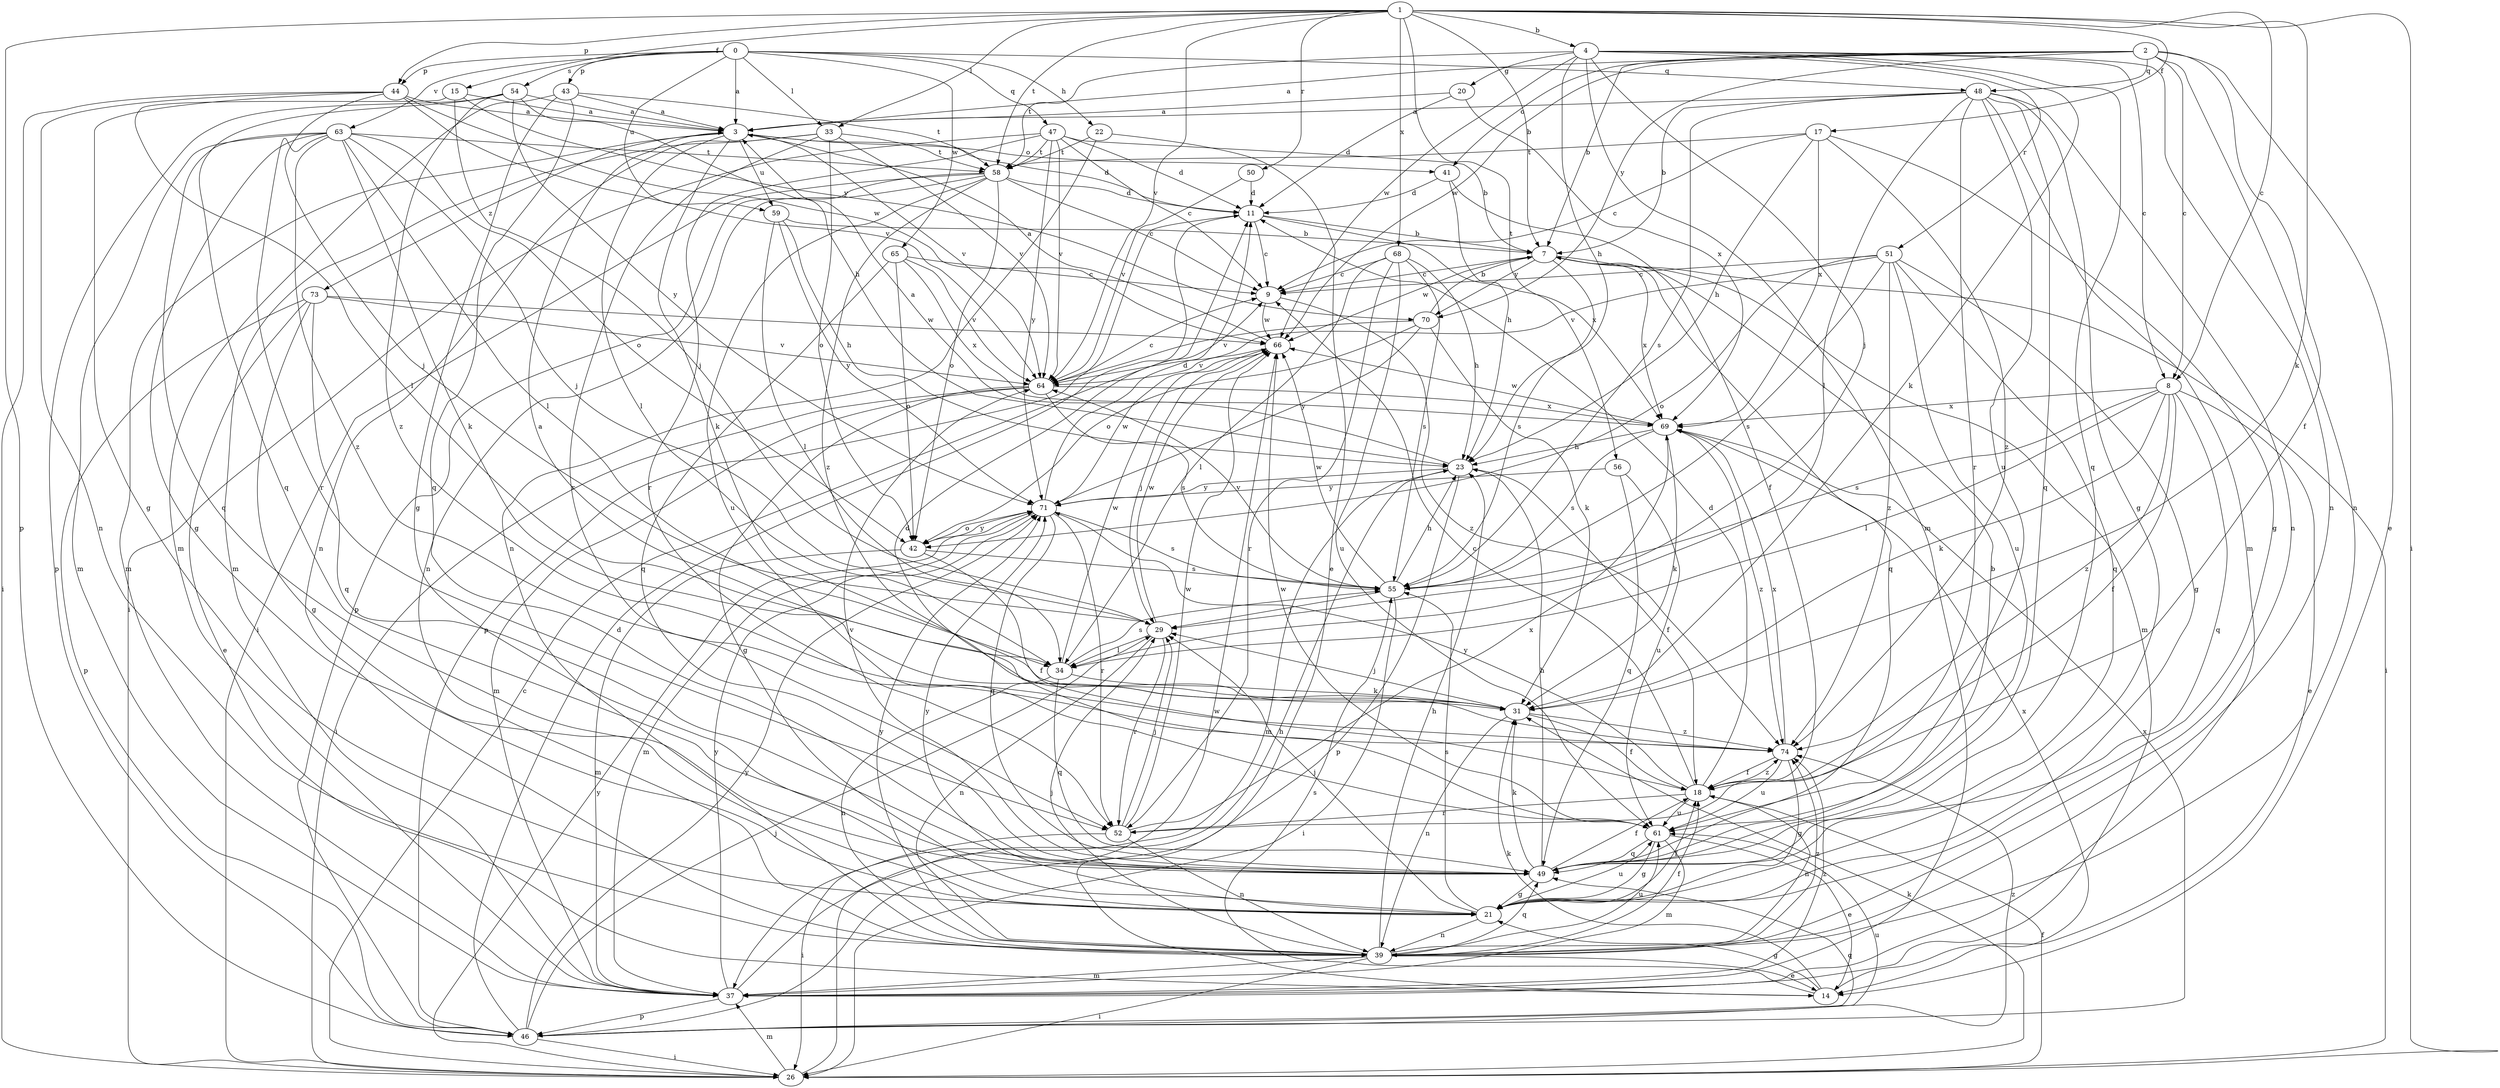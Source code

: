 strict digraph  {
0;
1;
2;
3;
4;
7;
8;
9;
11;
14;
15;
17;
18;
20;
21;
22;
23;
26;
29;
31;
33;
34;
37;
39;
41;
42;
43;
44;
46;
47;
48;
49;
50;
51;
52;
54;
55;
56;
58;
59;
61;
63;
64;
65;
66;
68;
69;
70;
71;
73;
74;
0 -> 3  [label=a];
0 -> 22  [label=h];
0 -> 33  [label=l];
0 -> 43  [label=p];
0 -> 44  [label=p];
0 -> 47  [label=q];
0 -> 48  [label=q];
0 -> 54  [label=s];
0 -> 59  [label=u];
0 -> 63  [label=v];
0 -> 65  [label=w];
1 -> 4  [label=b];
1 -> 7  [label=b];
1 -> 8  [label=c];
1 -> 15  [label=f];
1 -> 17  [label=f];
1 -> 26  [label=i];
1 -> 31  [label=k];
1 -> 33  [label=l];
1 -> 44  [label=p];
1 -> 46  [label=p];
1 -> 50  [label=r];
1 -> 56  [label=t];
1 -> 58  [label=t];
1 -> 64  [label=v];
1 -> 68  [label=x];
2 -> 3  [label=a];
2 -> 7  [label=b];
2 -> 8  [label=c];
2 -> 14  [label=e];
2 -> 18  [label=f];
2 -> 39  [label=n];
2 -> 41  [label=o];
2 -> 48  [label=q];
2 -> 66  [label=w];
2 -> 70  [label=y];
3 -> 11  [label=d];
3 -> 31  [label=k];
3 -> 34  [label=l];
3 -> 37  [label=m];
3 -> 41  [label=o];
3 -> 59  [label=u];
3 -> 64  [label=v];
3 -> 73  [label=z];
4 -> 8  [label=c];
4 -> 20  [label=g];
4 -> 23  [label=h];
4 -> 29  [label=j];
4 -> 31  [label=k];
4 -> 37  [label=m];
4 -> 39  [label=n];
4 -> 49  [label=q];
4 -> 51  [label=r];
4 -> 58  [label=t];
4 -> 66  [label=w];
7 -> 9  [label=c];
7 -> 26  [label=i];
7 -> 37  [label=m];
7 -> 49  [label=q];
7 -> 55  [label=s];
7 -> 66  [label=w];
7 -> 69  [label=x];
7 -> 70  [label=y];
8 -> 14  [label=e];
8 -> 18  [label=f];
8 -> 31  [label=k];
8 -> 34  [label=l];
8 -> 49  [label=q];
8 -> 55  [label=s];
8 -> 69  [label=x];
8 -> 74  [label=z];
9 -> 66  [label=w];
9 -> 74  [label=z];
11 -> 7  [label=b];
11 -> 9  [label=c];
11 -> 46  [label=p];
11 -> 69  [label=x];
14 -> 21  [label=g];
14 -> 31  [label=k];
14 -> 55  [label=s];
14 -> 69  [label=x];
15 -> 3  [label=a];
15 -> 29  [label=j];
15 -> 34  [label=l];
15 -> 70  [label=y];
17 -> 9  [label=c];
17 -> 21  [label=g];
17 -> 23  [label=h];
17 -> 58  [label=t];
17 -> 69  [label=x];
17 -> 74  [label=z];
18 -> 9  [label=c];
18 -> 11  [label=d];
18 -> 39  [label=n];
18 -> 52  [label=r];
18 -> 61  [label=u];
18 -> 71  [label=y];
18 -> 74  [label=z];
20 -> 3  [label=a];
20 -> 11  [label=d];
20 -> 69  [label=x];
21 -> 18  [label=f];
21 -> 29  [label=j];
21 -> 39  [label=n];
21 -> 55  [label=s];
21 -> 61  [label=u];
21 -> 71  [label=y];
22 -> 14  [label=e];
22 -> 39  [label=n];
22 -> 58  [label=t];
23 -> 3  [label=a];
23 -> 18  [label=f];
23 -> 37  [label=m];
23 -> 46  [label=p];
23 -> 71  [label=y];
26 -> 9  [label=c];
26 -> 18  [label=f];
26 -> 31  [label=k];
26 -> 37  [label=m];
26 -> 66  [label=w];
26 -> 71  [label=y];
29 -> 34  [label=l];
29 -> 39  [label=n];
29 -> 52  [label=r];
29 -> 66  [label=w];
31 -> 3  [label=a];
31 -> 18  [label=f];
31 -> 29  [label=j];
31 -> 39  [label=n];
31 -> 74  [label=z];
33 -> 37  [label=m];
33 -> 39  [label=n];
33 -> 42  [label=o];
33 -> 52  [label=r];
33 -> 58  [label=t];
33 -> 64  [label=v];
34 -> 31  [label=k];
34 -> 39  [label=n];
34 -> 49  [label=q];
34 -> 55  [label=s];
34 -> 66  [label=w];
37 -> 23  [label=h];
37 -> 46  [label=p];
37 -> 71  [label=y];
37 -> 74  [label=z];
39 -> 14  [label=e];
39 -> 18  [label=f];
39 -> 23  [label=h];
39 -> 26  [label=i];
39 -> 29  [label=j];
39 -> 37  [label=m];
39 -> 49  [label=q];
39 -> 61  [label=u];
39 -> 71  [label=y];
39 -> 74  [label=z];
41 -> 11  [label=d];
41 -> 18  [label=f];
41 -> 23  [label=h];
42 -> 18  [label=f];
42 -> 37  [label=m];
42 -> 55  [label=s];
42 -> 71  [label=y];
43 -> 3  [label=a];
43 -> 21  [label=g];
43 -> 37  [label=m];
43 -> 49  [label=q];
43 -> 58  [label=t];
44 -> 3  [label=a];
44 -> 21  [label=g];
44 -> 26  [label=i];
44 -> 29  [label=j];
44 -> 39  [label=n];
44 -> 64  [label=v];
44 -> 66  [label=w];
46 -> 11  [label=d];
46 -> 26  [label=i];
46 -> 29  [label=j];
46 -> 49  [label=q];
46 -> 61  [label=u];
46 -> 69  [label=x];
46 -> 71  [label=y];
46 -> 74  [label=z];
47 -> 7  [label=b];
47 -> 9  [label=c];
47 -> 11  [label=d];
47 -> 26  [label=i];
47 -> 52  [label=r];
47 -> 58  [label=t];
47 -> 64  [label=v];
47 -> 71  [label=y];
48 -> 3  [label=a];
48 -> 7  [label=b];
48 -> 21  [label=g];
48 -> 34  [label=l];
48 -> 37  [label=m];
48 -> 39  [label=n];
48 -> 49  [label=q];
48 -> 52  [label=r];
48 -> 55  [label=s];
48 -> 61  [label=u];
49 -> 7  [label=b];
49 -> 18  [label=f];
49 -> 21  [label=g];
49 -> 23  [label=h];
49 -> 31  [label=k];
49 -> 64  [label=v];
50 -> 11  [label=d];
50 -> 64  [label=v];
51 -> 9  [label=c];
51 -> 21  [label=g];
51 -> 42  [label=o];
51 -> 49  [label=q];
51 -> 55  [label=s];
51 -> 61  [label=u];
51 -> 64  [label=v];
51 -> 74  [label=z];
52 -> 26  [label=i];
52 -> 29  [label=j];
52 -> 39  [label=n];
52 -> 66  [label=w];
52 -> 69  [label=x];
54 -> 3  [label=a];
54 -> 23  [label=h];
54 -> 46  [label=p];
54 -> 49  [label=q];
54 -> 71  [label=y];
54 -> 74  [label=z];
55 -> 23  [label=h];
55 -> 26  [label=i];
55 -> 29  [label=j];
55 -> 64  [label=v];
55 -> 66  [label=w];
56 -> 49  [label=q];
56 -> 61  [label=u];
56 -> 71  [label=y];
58 -> 9  [label=c];
58 -> 11  [label=d];
58 -> 26  [label=i];
58 -> 39  [label=n];
58 -> 42  [label=o];
58 -> 46  [label=p];
58 -> 61  [label=u];
58 -> 74  [label=z];
59 -> 7  [label=b];
59 -> 23  [label=h];
59 -> 34  [label=l];
59 -> 71  [label=y];
61 -> 11  [label=d];
61 -> 14  [label=e];
61 -> 21  [label=g];
61 -> 37  [label=m];
61 -> 49  [label=q];
61 -> 66  [label=w];
63 -> 21  [label=g];
63 -> 29  [label=j];
63 -> 31  [label=k];
63 -> 34  [label=l];
63 -> 37  [label=m];
63 -> 42  [label=o];
63 -> 49  [label=q];
63 -> 52  [label=r];
63 -> 58  [label=t];
63 -> 74  [label=z];
64 -> 9  [label=c];
64 -> 21  [label=g];
64 -> 26  [label=i];
64 -> 37  [label=m];
64 -> 55  [label=s];
64 -> 69  [label=x];
65 -> 9  [label=c];
65 -> 42  [label=o];
65 -> 49  [label=q];
65 -> 64  [label=v];
65 -> 69  [label=x];
66 -> 3  [label=a];
66 -> 29  [label=j];
66 -> 64  [label=v];
68 -> 9  [label=c];
68 -> 23  [label=h];
68 -> 34  [label=l];
68 -> 52  [label=r];
68 -> 55  [label=s];
68 -> 61  [label=u];
69 -> 23  [label=h];
69 -> 31  [label=k];
69 -> 55  [label=s];
69 -> 66  [label=w];
69 -> 74  [label=z];
70 -> 7  [label=b];
70 -> 31  [label=k];
70 -> 42  [label=o];
70 -> 64  [label=v];
70 -> 71  [label=y];
71 -> 11  [label=d];
71 -> 37  [label=m];
71 -> 42  [label=o];
71 -> 49  [label=q];
71 -> 52  [label=r];
71 -> 55  [label=s];
71 -> 66  [label=w];
73 -> 14  [label=e];
73 -> 21  [label=g];
73 -> 46  [label=p];
73 -> 49  [label=q];
73 -> 64  [label=v];
73 -> 66  [label=w];
74 -> 18  [label=f];
74 -> 21  [label=g];
74 -> 61  [label=u];
74 -> 69  [label=x];
}
